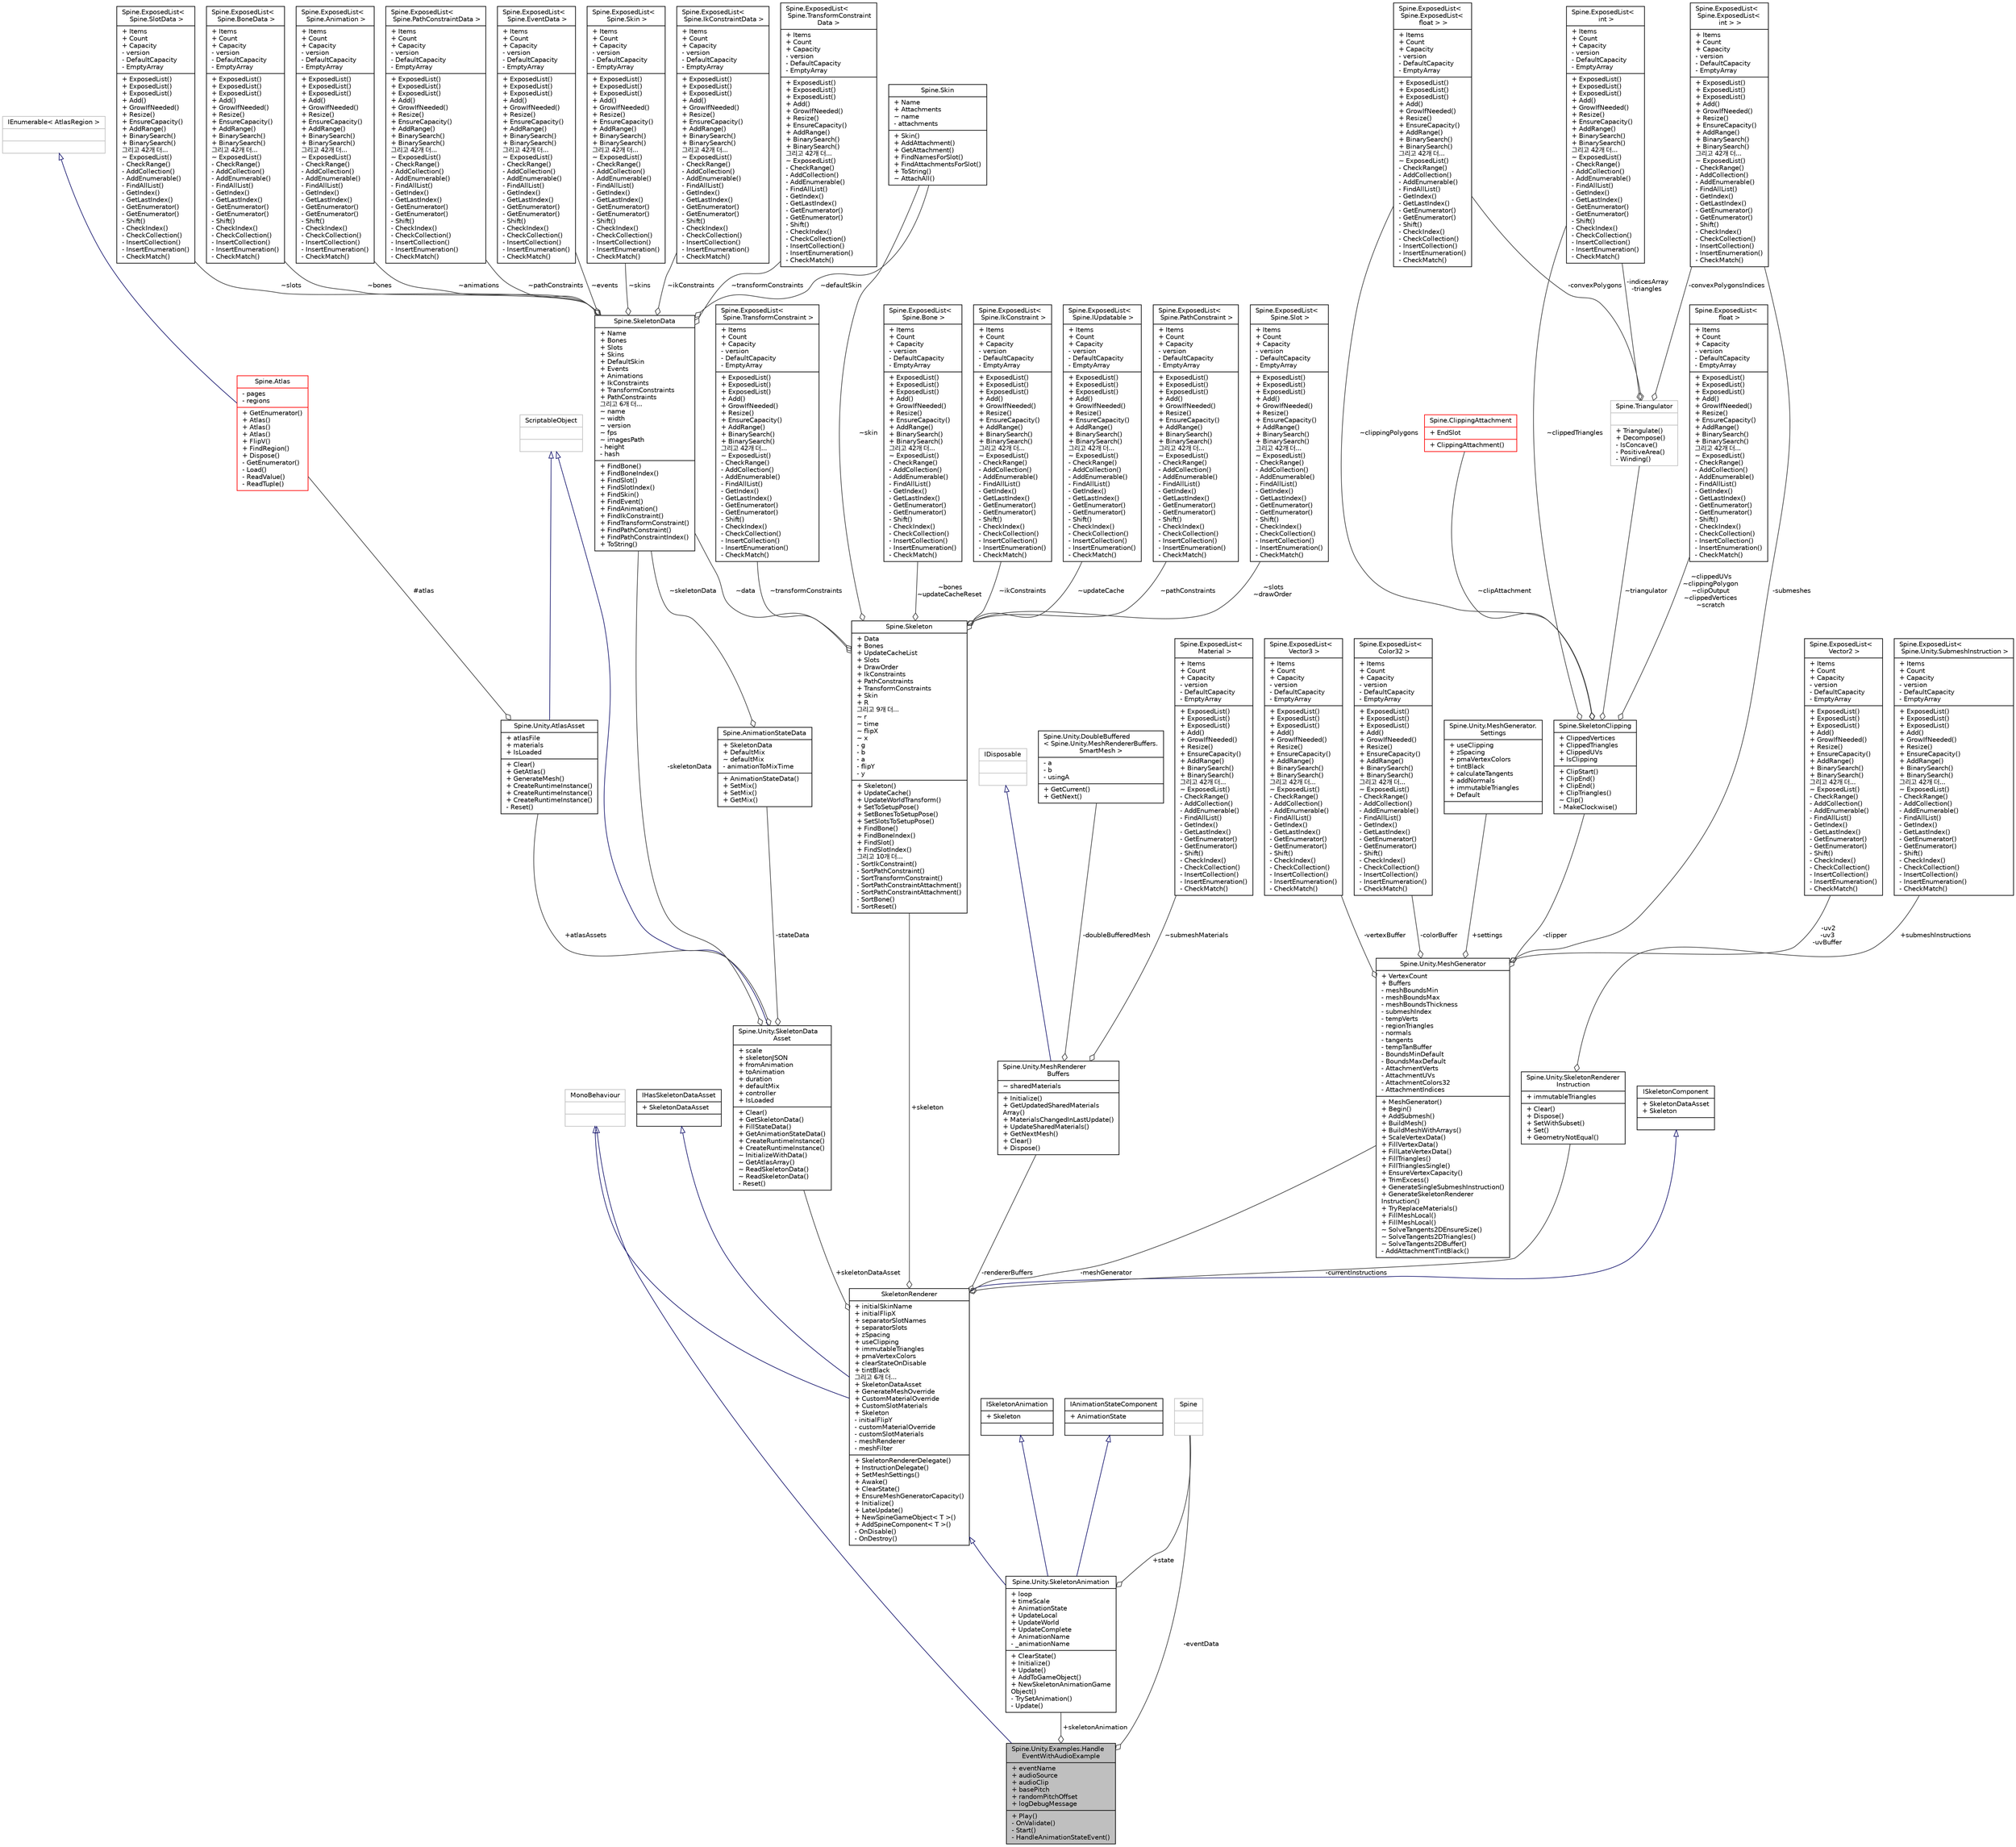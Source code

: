 digraph "Spine.Unity.Examples.HandleEventWithAudioExample"
{
 // LATEX_PDF_SIZE
  edge [fontname="Helvetica",fontsize="10",labelfontname="Helvetica",labelfontsize="10"];
  node [fontname="Helvetica",fontsize="10",shape=record];
  Node1 [label="{Spine.Unity.Examples.Handle\lEventWithAudioExample\n|+ eventName\l+ audioSource\l+ audioClip\l+ basePitch\l+ randomPitchOffset\l+ logDebugMessage\l|+ Play()\l- OnValidate()\l- Start()\l- HandleAnimationStateEvent()\l}",height=0.2,width=0.4,color="black", fillcolor="grey75", style="filled", fontcolor="black",tooltip=" "];
  Node2 -> Node1 [dir="back",color="midnightblue",fontsize="10",style="solid",arrowtail="onormal",fontname="Helvetica"];
  Node2 [label="{MonoBehaviour\n||}",height=0.2,width=0.4,color="grey75", fillcolor="white", style="filled",tooltip=" "];
  Node3 -> Node1 [color="grey25",fontsize="10",style="solid",label=" +skeletonAnimation" ,arrowhead="odiamond",fontname="Helvetica"];
  Node3 [label="{Spine.Unity.SkeletonAnimation\n|+ loop\l+ timeScale\l+ AnimationState\l+ UpdateLocal\l+ UpdateWorld\l+ UpdateComplete\l+ AnimationName\l- _animationName\l|+ ClearState()\l+ Initialize()\l+ Update()\l+ AddToGameObject()\l+ NewSkeletonAnimationGame\lObject()\l- TrySetAnimation()\l- Update()\l}",height=0.2,width=0.4,color="black", fillcolor="white", style="filled",URL="$class_spine_1_1_unity_1_1_skeleton_animation.html",tooltip=" "];
  Node4 -> Node3 [dir="back",color="midnightblue",fontsize="10",style="solid",arrowtail="onormal",fontname="Helvetica"];
  Node4 [label="{SkeletonRenderer\n|+ initialSkinName\l+ initialFlipX\l+ separatorSlotNames\l+ separatorSlots\l+ zSpacing\l+ useClipping\l+ immutableTriangles\l+ pmaVertexColors\l+ clearStateOnDisable\l+ tintBlack\l그리고 6개 더...\l+ SkeletonDataAsset\l+ GenerateMeshOverride\l+ CustomMaterialOverride\l+ CustomSlotMaterials\l+ Skeleton\l- initialFlipY\l- customMaterialOverride\l- customSlotMaterials\l- meshRenderer\l- meshFilter\l|+ SkeletonRendererDelegate()\l+ InstructionDelegate()\l+ SetMeshSettings()\l+ Awake()\l+ ClearState()\l+ EnsureMeshGeneratorCapacity()\l+ Initialize()\l+ LateUpdate()\l+ NewSpineGameObject\< T \>()\l+ AddSpineComponent\< T \>()\l- OnDisable()\l- OnDestroy()\l}",height=0.2,width=0.4,color="black", fillcolor="white", style="filled",URL="$class_spine_1_1_unity_1_1_skeleton_renderer.html",tooltip="Renders a skeleton."];
  Node2 -> Node4 [dir="back",color="midnightblue",fontsize="10",style="solid",arrowtail="onormal",fontname="Helvetica"];
  Node5 -> Node4 [dir="back",color="midnightblue",fontsize="10",style="solid",arrowtail="onormal",fontname="Helvetica"];
  Node5 [label="{ISkeletonComponent\n|+ SkeletonDataAsset\l+ Skeleton\l|}",height=0.2,width=0.4,color="black", fillcolor="white", style="filled",URL="$interface_spine_1_1_unity_1_1_i_skeleton_component.html",tooltip="A Spine-Unity Component that manages a Spine.Skeleton instance, instantiated from a SkeletonDataAsset..."];
  Node6 -> Node4 [dir="back",color="midnightblue",fontsize="10",style="solid",arrowtail="onormal",fontname="Helvetica"];
  Node6 [label="{IHasSkeletonDataAsset\n|+ SkeletonDataAsset\l|}",height=0.2,width=0.4,color="black", fillcolor="white", style="filled",URL="$interface_spine_1_1_unity_1_1_i_has_skeleton_data_asset.html",tooltip="Holds a reference to a SkeletonDataAsset."];
  Node7 -> Node4 [color="grey25",fontsize="10",style="solid",label=" +skeletonDataAsset" ,arrowhead="odiamond",fontname="Helvetica"];
  Node7 [label="{Spine.Unity.SkeletonData\lAsset\n|+ scale\l+ skeletonJSON\l+ fromAnimation\l+ toAnimation\l+ duration\l+ defaultMix\l+ controller\l+ IsLoaded\l|+ Clear()\l+ GetSkeletonData()\l+ FillStateData()\l+ GetAnimationStateData()\l+ CreateRuntimeInstance()\l+ CreateRuntimeInstance()\l~ InitializeWithData()\l~ GetAtlasArray()\l~ ReadSkeletonData()\l~ ReadSkeletonData()\l- Reset()\l}",height=0.2,width=0.4,color="black", fillcolor="white", style="filled",URL="$class_spine_1_1_unity_1_1_skeleton_data_asset.html",tooltip=" "];
  Node8 -> Node7 [dir="back",color="midnightblue",fontsize="10",style="solid",arrowtail="onormal",fontname="Helvetica"];
  Node8 [label="{ScriptableObject\n||}",height=0.2,width=0.4,color="grey75", fillcolor="white", style="filled",tooltip=" "];
  Node9 -> Node7 [color="grey25",fontsize="10",style="solid",label=" -stateData" ,arrowhead="odiamond",fontname="Helvetica"];
  Node9 [label="{Spine.AnimationStateData\n|+ SkeletonData\l+ DefaultMix\l~ defaultMix\l- animationToMixTime\l|+ AnimationStateData()\l+ SetMix()\l+ SetMix()\l+ GetMix()\l}",height=0.2,width=0.4,color="black", fillcolor="white", style="filled",URL="$class_spine_1_1_animation_state_data.html",tooltip="Stores mix (crossfade) durations to be applied when AnimationState animations are changed."];
  Node10 -> Node9 [color="grey25",fontsize="10",style="solid",label=" ~skeletonData" ,arrowhead="odiamond",fontname="Helvetica"];
  Node10 [label="{Spine.SkeletonData\n|+ Name\l+ Bones\l+ Slots\l+ Skins\l+ DefaultSkin\l+ Events\l+ Animations\l+ IkConstraints\l+ TransformConstraints\l+ PathConstraints\l그리고 6개 더...\l~ name\l~ width\l~ version\l~ fps\l~ imagesPath\l- height\l- hash\l|+ FindBone()\l+ FindBoneIndex()\l+ FindSlot()\l+ FindSlotIndex()\l+ FindSkin()\l+ FindEvent()\l+ FindAnimation()\l+ FindIkConstraint()\l+ FindTransformConstraint()\l+ FindPathConstraint()\l+ FindPathConstraintIndex()\l+ ToString()\l}",height=0.2,width=0.4,color="black", fillcolor="white", style="filled",URL="$class_spine_1_1_skeleton_data.html",tooltip="Stores the setup pose and all of the stateless data for a skeleton."];
  Node11 -> Node10 [color="grey25",fontsize="10",style="solid",label=" ~animations" ,arrowhead="odiamond",fontname="Helvetica"];
  Node11 [label="{Spine.ExposedList\<\l Spine.Animation \>\n|+ Items\l+ Count\l+ Capacity\l- version\l- DefaultCapacity\l- EmptyArray\l|+ ExposedList()\l+ ExposedList()\l+ ExposedList()\l+ Add()\l+ GrowIfNeeded()\l+ Resize()\l+ EnsureCapacity()\l+ AddRange()\l+ BinarySearch()\l+ BinarySearch()\l그리고 42개 더...\l~ ExposedList()\l- CheckRange()\l- AddCollection()\l- AddEnumerable()\l- FindAllList()\l- GetIndex()\l- GetLastIndex()\l- GetEnumerator()\l- GetEnumerator()\l- Shift()\l- CheckIndex()\l- CheckCollection()\l- InsertCollection()\l- InsertEnumeration()\l- CheckMatch()\l}",height=0.2,width=0.4,color="black", fillcolor="white", style="filled",URL="$class_spine_1_1_exposed_list.html",tooltip=" "];
  Node12 -> Node10 [color="grey25",fontsize="10",style="solid",label=" ~pathConstraints" ,arrowhead="odiamond",fontname="Helvetica"];
  Node12 [label="{Spine.ExposedList\<\l Spine.PathConstraintData \>\n|+ Items\l+ Count\l+ Capacity\l- version\l- DefaultCapacity\l- EmptyArray\l|+ ExposedList()\l+ ExposedList()\l+ ExposedList()\l+ Add()\l+ GrowIfNeeded()\l+ Resize()\l+ EnsureCapacity()\l+ AddRange()\l+ BinarySearch()\l+ BinarySearch()\l그리고 42개 더...\l~ ExposedList()\l- CheckRange()\l- AddCollection()\l- AddEnumerable()\l- FindAllList()\l- GetIndex()\l- GetLastIndex()\l- GetEnumerator()\l- GetEnumerator()\l- Shift()\l- CheckIndex()\l- CheckCollection()\l- InsertCollection()\l- InsertEnumeration()\l- CheckMatch()\l}",height=0.2,width=0.4,color="black", fillcolor="white", style="filled",URL="$class_spine_1_1_exposed_list.html",tooltip=" "];
  Node13 -> Node10 [color="grey25",fontsize="10",style="solid",label=" ~events" ,arrowhead="odiamond",fontname="Helvetica"];
  Node13 [label="{Spine.ExposedList\<\l Spine.EventData \>\n|+ Items\l+ Count\l+ Capacity\l- version\l- DefaultCapacity\l- EmptyArray\l|+ ExposedList()\l+ ExposedList()\l+ ExposedList()\l+ Add()\l+ GrowIfNeeded()\l+ Resize()\l+ EnsureCapacity()\l+ AddRange()\l+ BinarySearch()\l+ BinarySearch()\l그리고 42개 더...\l~ ExposedList()\l- CheckRange()\l- AddCollection()\l- AddEnumerable()\l- FindAllList()\l- GetIndex()\l- GetLastIndex()\l- GetEnumerator()\l- GetEnumerator()\l- Shift()\l- CheckIndex()\l- CheckCollection()\l- InsertCollection()\l- InsertEnumeration()\l- CheckMatch()\l}",height=0.2,width=0.4,color="black", fillcolor="white", style="filled",URL="$class_spine_1_1_exposed_list.html",tooltip=" "];
  Node14 -> Node10 [color="grey25",fontsize="10",style="solid",label=" ~skins" ,arrowhead="odiamond",fontname="Helvetica"];
  Node14 [label="{Spine.ExposedList\<\l Spine.Skin \>\n|+ Items\l+ Count\l+ Capacity\l- version\l- DefaultCapacity\l- EmptyArray\l|+ ExposedList()\l+ ExposedList()\l+ ExposedList()\l+ Add()\l+ GrowIfNeeded()\l+ Resize()\l+ EnsureCapacity()\l+ AddRange()\l+ BinarySearch()\l+ BinarySearch()\l그리고 42개 더...\l~ ExposedList()\l- CheckRange()\l- AddCollection()\l- AddEnumerable()\l- FindAllList()\l- GetIndex()\l- GetLastIndex()\l- GetEnumerator()\l- GetEnumerator()\l- Shift()\l- CheckIndex()\l- CheckCollection()\l- InsertCollection()\l- InsertEnumeration()\l- CheckMatch()\l}",height=0.2,width=0.4,color="black", fillcolor="white", style="filled",URL="$class_spine_1_1_exposed_list.html",tooltip=" "];
  Node15 -> Node10 [color="grey25",fontsize="10",style="solid",label=" ~defaultSkin" ,arrowhead="odiamond",fontname="Helvetica"];
  Node15 [label="{Spine.Skin\n|+ Name\l+ Attachments\l~ name\l- attachments\l|+ Skin()\l+ AddAttachment()\l+ GetAttachment()\l+ FindNamesForSlot()\l+ FindAttachmentsForSlot()\l+ ToString()\l~ AttachAll()\l}",height=0.2,width=0.4,color="black", fillcolor="white", style="filled",URL="$class_spine_1_1_skin.html",tooltip="Stores attachments by slot index and attachment name."];
  Node16 -> Node10 [color="grey25",fontsize="10",style="solid",label=" ~ikConstraints" ,arrowhead="odiamond",fontname="Helvetica"];
  Node16 [label="{Spine.ExposedList\<\l Spine.IkConstraintData \>\n|+ Items\l+ Count\l+ Capacity\l- version\l- DefaultCapacity\l- EmptyArray\l|+ ExposedList()\l+ ExposedList()\l+ ExposedList()\l+ Add()\l+ GrowIfNeeded()\l+ Resize()\l+ EnsureCapacity()\l+ AddRange()\l+ BinarySearch()\l+ BinarySearch()\l그리고 42개 더...\l~ ExposedList()\l- CheckRange()\l- AddCollection()\l- AddEnumerable()\l- FindAllList()\l- GetIndex()\l- GetLastIndex()\l- GetEnumerator()\l- GetEnumerator()\l- Shift()\l- CheckIndex()\l- CheckCollection()\l- InsertCollection()\l- InsertEnumeration()\l- CheckMatch()\l}",height=0.2,width=0.4,color="black", fillcolor="white", style="filled",URL="$class_spine_1_1_exposed_list.html",tooltip=" "];
  Node17 -> Node10 [color="grey25",fontsize="10",style="solid",label=" ~transformConstraints" ,arrowhead="odiamond",fontname="Helvetica"];
  Node17 [label="{Spine.ExposedList\<\l Spine.TransformConstraint\lData \>\n|+ Items\l+ Count\l+ Capacity\l- version\l- DefaultCapacity\l- EmptyArray\l|+ ExposedList()\l+ ExposedList()\l+ ExposedList()\l+ Add()\l+ GrowIfNeeded()\l+ Resize()\l+ EnsureCapacity()\l+ AddRange()\l+ BinarySearch()\l+ BinarySearch()\l그리고 42개 더...\l~ ExposedList()\l- CheckRange()\l- AddCollection()\l- AddEnumerable()\l- FindAllList()\l- GetIndex()\l- GetLastIndex()\l- GetEnumerator()\l- GetEnumerator()\l- Shift()\l- CheckIndex()\l- CheckCollection()\l- InsertCollection()\l- InsertEnumeration()\l- CheckMatch()\l}",height=0.2,width=0.4,color="black", fillcolor="white", style="filled",URL="$class_spine_1_1_exposed_list.html",tooltip=" "];
  Node18 -> Node10 [color="grey25",fontsize="10",style="solid",label=" ~slots" ,arrowhead="odiamond",fontname="Helvetica"];
  Node18 [label="{Spine.ExposedList\<\l Spine.SlotData \>\n|+ Items\l+ Count\l+ Capacity\l- version\l- DefaultCapacity\l- EmptyArray\l|+ ExposedList()\l+ ExposedList()\l+ ExposedList()\l+ Add()\l+ GrowIfNeeded()\l+ Resize()\l+ EnsureCapacity()\l+ AddRange()\l+ BinarySearch()\l+ BinarySearch()\l그리고 42개 더...\l~ ExposedList()\l- CheckRange()\l- AddCollection()\l- AddEnumerable()\l- FindAllList()\l- GetIndex()\l- GetLastIndex()\l- GetEnumerator()\l- GetEnumerator()\l- Shift()\l- CheckIndex()\l- CheckCollection()\l- InsertCollection()\l- InsertEnumeration()\l- CheckMatch()\l}",height=0.2,width=0.4,color="black", fillcolor="white", style="filled",URL="$class_spine_1_1_exposed_list.html",tooltip=" "];
  Node19 -> Node10 [color="grey25",fontsize="10",style="solid",label=" ~bones" ,arrowhead="odiamond",fontname="Helvetica"];
  Node19 [label="{Spine.ExposedList\<\l Spine.BoneData \>\n|+ Items\l+ Count\l+ Capacity\l- version\l- DefaultCapacity\l- EmptyArray\l|+ ExposedList()\l+ ExposedList()\l+ ExposedList()\l+ Add()\l+ GrowIfNeeded()\l+ Resize()\l+ EnsureCapacity()\l+ AddRange()\l+ BinarySearch()\l+ BinarySearch()\l그리고 42개 더...\l~ ExposedList()\l- CheckRange()\l- AddCollection()\l- AddEnumerable()\l- FindAllList()\l- GetIndex()\l- GetLastIndex()\l- GetEnumerator()\l- GetEnumerator()\l- Shift()\l- CheckIndex()\l- CheckCollection()\l- InsertCollection()\l- InsertEnumeration()\l- CheckMatch()\l}",height=0.2,width=0.4,color="black", fillcolor="white", style="filled",URL="$class_spine_1_1_exposed_list.html",tooltip=" "];
  Node10 -> Node7 [color="grey25",fontsize="10",style="solid",label=" -skeletonData" ,arrowhead="odiamond",fontname="Helvetica"];
  Node20 -> Node7 [color="grey25",fontsize="10",style="solid",label=" +atlasAssets" ,arrowhead="odiamond",fontname="Helvetica"];
  Node20 [label="{Spine.Unity.AtlasAsset\n|+ atlasFile\l+ materials\l+ IsLoaded\l|+ Clear()\l+ GetAtlas()\l+ GenerateMesh()\l+ CreateRuntimeInstance()\l+ CreateRuntimeInstance()\l+ CreateRuntimeInstance()\l- Reset()\l}",height=0.2,width=0.4,color="black", fillcolor="white", style="filled",URL="$class_spine_1_1_unity_1_1_atlas_asset.html",tooltip="Loads and stores a Spine atlas and list of materials."];
  Node8 -> Node20 [dir="back",color="midnightblue",fontsize="10",style="solid",arrowtail="onormal",fontname="Helvetica"];
  Node21 -> Node20 [color="grey25",fontsize="10",style="solid",label=" #atlas" ,arrowhead="odiamond",fontname="Helvetica"];
  Node21 [label="{Spine.Atlas\n|- pages\l- regions\l|+ GetEnumerator()\l+ Atlas()\l+ Atlas()\l+ Atlas()\l+ FlipV()\l+ FindRegion()\l+ Dispose()\l- GetEnumerator()\l- Load()\l- ReadValue()\l- ReadTuple()\l}",height=0.2,width=0.4,color="red", fillcolor="white", style="filled",URL="$class_spine_1_1_atlas.html",tooltip=" "];
  Node22 -> Node21 [dir="back",color="midnightblue",fontsize="10",style="solid",arrowtail="onormal",fontname="Helvetica"];
  Node22 [label="{IEnumerable\< AtlasRegion \>\n||}",height=0.2,width=0.4,color="grey75", fillcolor="white", style="filled",tooltip=" "];
  Node24 -> Node4 [color="grey25",fontsize="10",style="solid",label=" -rendererBuffers" ,arrowhead="odiamond",fontname="Helvetica"];
  Node24 [label="{Spine.Unity.MeshRenderer\lBuffers\n|~ sharedMaterials\l|+ Initialize()\l+ GetUpdatedSharedMaterials\lArray()\l+ MaterialsChangedInLastUpdate()\l+ UpdateSharedMaterials()\l+ GetNextMesh()\l+ Clear()\l+ Dispose()\l}",height=0.2,width=0.4,color="black", fillcolor="white", style="filled",URL="$class_spine_1_1_unity_1_1_mesh_renderer_buffers.html",tooltip=" "];
  Node25 -> Node24 [dir="back",color="midnightblue",fontsize="10",style="solid",arrowtail="onormal",fontname="Helvetica"];
  Node25 [label="{IDisposable\n||}",height=0.2,width=0.4,color="grey75", fillcolor="white", style="filled",tooltip=" "];
  Node26 -> Node24 [color="grey25",fontsize="10",style="solid",label=" -doubleBufferedMesh" ,arrowhead="odiamond",fontname="Helvetica"];
  Node26 [label="{Spine.Unity.DoubleBuffered\l\< Spine.Unity.MeshRendererBuffers.\lSmartMesh \>\n|- a\l- b\l- usingA\l|+ GetCurrent()\l+ GetNext()\l}",height=0.2,width=0.4,color="black", fillcolor="white", style="filled",URL="$class_spine_1_1_unity_1_1_double_buffered.html",tooltip=" "];
  Node27 -> Node24 [color="grey25",fontsize="10",style="solid",label=" ~submeshMaterials" ,arrowhead="odiamond",fontname="Helvetica"];
  Node27 [label="{Spine.ExposedList\<\l Material \>\n|+ Items\l+ Count\l+ Capacity\l- version\l- DefaultCapacity\l- EmptyArray\l|+ ExposedList()\l+ ExposedList()\l+ ExposedList()\l+ Add()\l+ GrowIfNeeded()\l+ Resize()\l+ EnsureCapacity()\l+ AddRange()\l+ BinarySearch()\l+ BinarySearch()\l그리고 42개 더...\l~ ExposedList()\l- CheckRange()\l- AddCollection()\l- AddEnumerable()\l- FindAllList()\l- GetIndex()\l- GetLastIndex()\l- GetEnumerator()\l- GetEnumerator()\l- Shift()\l- CheckIndex()\l- CheckCollection()\l- InsertCollection()\l- InsertEnumeration()\l- CheckMatch()\l}",height=0.2,width=0.4,color="black", fillcolor="white", style="filled",URL="$class_spine_1_1_exposed_list.html",tooltip=" "];
  Node28 -> Node4 [color="grey25",fontsize="10",style="solid",label=" -meshGenerator" ,arrowhead="odiamond",fontname="Helvetica"];
  Node28 [label="{Spine.Unity.MeshGenerator\n|+ VertexCount\l+ Buffers\l- meshBoundsMin\l- meshBoundsMax\l- meshBoundsThickness\l- submeshIndex\l- tempVerts\l- regionTriangles\l- normals\l- tangents\l- tempTanBuffer\l- BoundsMinDefault\l- BoundsMaxDefault\l- AttachmentVerts\l- AttachmentUVs\l- AttachmentColors32\l- AttachmentIndices\l|+ MeshGenerator()\l+ Begin()\l+ AddSubmesh()\l+ BuildMesh()\l+ BuildMeshWithArrays()\l+ ScaleVertexData()\l+ FillVertexData()\l+ FillLateVertexData()\l+ FillTriangles()\l+ FillTrianglesSingle()\l+ EnsureVertexCapacity()\l+ TrimExcess()\l+ GenerateSingleSubmeshInstruction()\l+ GenerateSkeletonRenderer\lInstruction()\l+ TryReplaceMaterials()\l+ FillMeshLocal()\l+ FillMeshLocal()\l~ SolveTangents2DEnsureSize()\l~ SolveTangents2DTriangles()\l~ SolveTangents2DBuffer()\l- AddAttachmentTintBlack()\l}",height=0.2,width=0.4,color="black", fillcolor="white", style="filled",URL="$class_spine_1_1_unity_1_1_mesh_generator.html",tooltip=" "];
  Node29 -> Node28 [color="grey25",fontsize="10",style="solid",label=" -clipper" ,arrowhead="odiamond",fontname="Helvetica"];
  Node29 [label="{Spine.SkeletonClipping\n|+ ClippedVertices\l+ ClippedTriangles\l+ ClippedUVs\l+ IsClipping\l|+ ClipStart()\l+ ClipEnd()\l+ ClipEnd()\l+ ClipTriangles()\l~ Clip()\l- MakeClockwise()\l}",height=0.2,width=0.4,color="black", fillcolor="white", style="filled",URL="$class_spine_1_1_skeleton_clipping.html",tooltip=" "];
  Node30 -> Node29 [color="grey25",fontsize="10",style="solid",label=" ~clipAttachment" ,arrowhead="odiamond",fontname="Helvetica"];
  Node30 [label="{Spine.ClippingAttachment\n|+ EndSlot\l|+ ClippingAttachment()\l}",height=0.2,width=0.4,color="red", fillcolor="white", style="filled",URL="$class_spine_1_1_clipping_attachment.html",tooltip=" "];
  Node35 -> Node29 [color="grey25",fontsize="10",style="solid",label=" ~clippedUVs\n~clippingPolygon\n~clipOutput\n~clippedVertices\n~scratch" ,arrowhead="odiamond",fontname="Helvetica"];
  Node35 [label="{Spine.ExposedList\<\l float \>\n|+ Items\l+ Count\l+ Capacity\l- version\l- DefaultCapacity\l- EmptyArray\l|+ ExposedList()\l+ ExposedList()\l+ ExposedList()\l+ Add()\l+ GrowIfNeeded()\l+ Resize()\l+ EnsureCapacity()\l+ AddRange()\l+ BinarySearch()\l+ BinarySearch()\l그리고 42개 더...\l~ ExposedList()\l- CheckRange()\l- AddCollection()\l- AddEnumerable()\l- FindAllList()\l- GetIndex()\l- GetLastIndex()\l- GetEnumerator()\l- GetEnumerator()\l- Shift()\l- CheckIndex()\l- CheckCollection()\l- InsertCollection()\l- InsertEnumeration()\l- CheckMatch()\l}",height=0.2,width=0.4,color="black", fillcolor="white", style="filled",URL="$class_spine_1_1_exposed_list.html",tooltip=" "];
  Node36 -> Node29 [color="grey25",fontsize="10",style="solid",label=" ~clippedTriangles" ,arrowhead="odiamond",fontname="Helvetica"];
  Node36 [label="{Spine.ExposedList\<\l int \>\n|+ Items\l+ Count\l+ Capacity\l- version\l- DefaultCapacity\l- EmptyArray\l|+ ExposedList()\l+ ExposedList()\l+ ExposedList()\l+ Add()\l+ GrowIfNeeded()\l+ Resize()\l+ EnsureCapacity()\l+ AddRange()\l+ BinarySearch()\l+ BinarySearch()\l그리고 42개 더...\l~ ExposedList()\l- CheckRange()\l- AddCollection()\l- AddEnumerable()\l- FindAllList()\l- GetIndex()\l- GetLastIndex()\l- GetEnumerator()\l- GetEnumerator()\l- Shift()\l- CheckIndex()\l- CheckCollection()\l- InsertCollection()\l- InsertEnumeration()\l- CheckMatch()\l}",height=0.2,width=0.4,color="black", fillcolor="white", style="filled",URL="$class_spine_1_1_exposed_list.html",tooltip=" "];
  Node37 -> Node29 [color="grey25",fontsize="10",style="solid",label=" ~triangulator" ,arrowhead="odiamond",fontname="Helvetica"];
  Node37 [label="{Spine.Triangulator\n||+ Triangulate()\l+ Decompose()\l- IsConcave()\l- PositiveArea()\l- Winding()\l}",height=0.2,width=0.4,color="grey75", fillcolor="white", style="filled",tooltip=" "];
  Node36 -> Node37 [color="grey25",fontsize="10",style="solid",label=" -indicesArray\n-triangles" ,arrowhead="odiamond",fontname="Helvetica"];
  Node39 -> Node37 [color="grey25",fontsize="10",style="solid",label=" -convexPolygonsIndices" ,arrowhead="odiamond",fontname="Helvetica"];
  Node39 [label="{Spine.ExposedList\<\l Spine.ExposedList\<\l int \> \>\n|+ Items\l+ Count\l+ Capacity\l- version\l- DefaultCapacity\l- EmptyArray\l|+ ExposedList()\l+ ExposedList()\l+ ExposedList()\l+ Add()\l+ GrowIfNeeded()\l+ Resize()\l+ EnsureCapacity()\l+ AddRange()\l+ BinarySearch()\l+ BinarySearch()\l그리고 42개 더...\l~ ExposedList()\l- CheckRange()\l- AddCollection()\l- AddEnumerable()\l- FindAllList()\l- GetIndex()\l- GetLastIndex()\l- GetEnumerator()\l- GetEnumerator()\l- Shift()\l- CheckIndex()\l- CheckCollection()\l- InsertCollection()\l- InsertEnumeration()\l- CheckMatch()\l}",height=0.2,width=0.4,color="black", fillcolor="white", style="filled",URL="$class_spine_1_1_exposed_list.html",tooltip=" "];
  Node41 -> Node37 [color="grey25",fontsize="10",style="solid",label=" -convexPolygons" ,arrowhead="odiamond",fontname="Helvetica"];
  Node41 [label="{Spine.ExposedList\<\l Spine.ExposedList\<\l float \> \>\n|+ Items\l+ Count\l+ Capacity\l- version\l- DefaultCapacity\l- EmptyArray\l|+ ExposedList()\l+ ExposedList()\l+ ExposedList()\l+ Add()\l+ GrowIfNeeded()\l+ Resize()\l+ EnsureCapacity()\l+ AddRange()\l+ BinarySearch()\l+ BinarySearch()\l그리고 42개 더...\l~ ExposedList()\l- CheckRange()\l- AddCollection()\l- AddEnumerable()\l- FindAllList()\l- GetIndex()\l- GetLastIndex()\l- GetEnumerator()\l- GetEnumerator()\l- Shift()\l- CheckIndex()\l- CheckCollection()\l- InsertCollection()\l- InsertEnumeration()\l- CheckMatch()\l}",height=0.2,width=0.4,color="black", fillcolor="white", style="filled",URL="$class_spine_1_1_exposed_list.html",tooltip=" "];
  Node41 -> Node29 [color="grey25",fontsize="10",style="solid",label=" ~clippingPolygons" ,arrowhead="odiamond",fontname="Helvetica"];
  Node43 -> Node28 [color="grey25",fontsize="10",style="solid",label=" -uv2\n-uv3\n-uvBuffer" ,arrowhead="odiamond",fontname="Helvetica"];
  Node43 [label="{Spine.ExposedList\<\l Vector2 \>\n|+ Items\l+ Count\l+ Capacity\l- version\l- DefaultCapacity\l- EmptyArray\l|+ ExposedList()\l+ ExposedList()\l+ ExposedList()\l+ Add()\l+ GrowIfNeeded()\l+ Resize()\l+ EnsureCapacity()\l+ AddRange()\l+ BinarySearch()\l+ BinarySearch()\l그리고 42개 더...\l~ ExposedList()\l- CheckRange()\l- AddCollection()\l- AddEnumerable()\l- FindAllList()\l- GetIndex()\l- GetLastIndex()\l- GetEnumerator()\l- GetEnumerator()\l- Shift()\l- CheckIndex()\l- CheckCollection()\l- InsertCollection()\l- InsertEnumeration()\l- CheckMatch()\l}",height=0.2,width=0.4,color="black", fillcolor="white", style="filled",URL="$class_spine_1_1_exposed_list.html",tooltip=" "];
  Node39 -> Node28 [color="grey25",fontsize="10",style="solid",label=" -submeshes" ,arrowhead="odiamond",fontname="Helvetica"];
  Node44 -> Node28 [color="grey25",fontsize="10",style="solid",label=" -vertexBuffer" ,arrowhead="odiamond",fontname="Helvetica"];
  Node44 [label="{Spine.ExposedList\<\l Vector3 \>\n|+ Items\l+ Count\l+ Capacity\l- version\l- DefaultCapacity\l- EmptyArray\l|+ ExposedList()\l+ ExposedList()\l+ ExposedList()\l+ Add()\l+ GrowIfNeeded()\l+ Resize()\l+ EnsureCapacity()\l+ AddRange()\l+ BinarySearch()\l+ BinarySearch()\l그리고 42개 더...\l~ ExposedList()\l- CheckRange()\l- AddCollection()\l- AddEnumerable()\l- FindAllList()\l- GetIndex()\l- GetLastIndex()\l- GetEnumerator()\l- GetEnumerator()\l- Shift()\l- CheckIndex()\l- CheckCollection()\l- InsertCollection()\l- InsertEnumeration()\l- CheckMatch()\l}",height=0.2,width=0.4,color="black", fillcolor="white", style="filled",URL="$class_spine_1_1_exposed_list.html",tooltip=" "];
  Node45 -> Node28 [color="grey25",fontsize="10",style="solid",label=" -colorBuffer" ,arrowhead="odiamond",fontname="Helvetica"];
  Node45 [label="{Spine.ExposedList\<\l Color32 \>\n|+ Items\l+ Count\l+ Capacity\l- version\l- DefaultCapacity\l- EmptyArray\l|+ ExposedList()\l+ ExposedList()\l+ ExposedList()\l+ Add()\l+ GrowIfNeeded()\l+ Resize()\l+ EnsureCapacity()\l+ AddRange()\l+ BinarySearch()\l+ BinarySearch()\l그리고 42개 더...\l~ ExposedList()\l- CheckRange()\l- AddCollection()\l- AddEnumerable()\l- FindAllList()\l- GetIndex()\l- GetLastIndex()\l- GetEnumerator()\l- GetEnumerator()\l- Shift()\l- CheckIndex()\l- CheckCollection()\l- InsertCollection()\l- InsertEnumeration()\l- CheckMatch()\l}",height=0.2,width=0.4,color="black", fillcolor="white", style="filled",URL="$class_spine_1_1_exposed_list.html",tooltip=" "];
  Node46 -> Node28 [color="grey25",fontsize="10",style="solid",label=" +settings" ,arrowhead="odiamond",fontname="Helvetica"];
  Node46 [label="{Spine.Unity.MeshGenerator.\lSettings\n|+ useClipping\l+ zSpacing\l+ pmaVertexColors\l+ tintBlack\l+ calculateTangents\l+ addNormals\l+ immutableTriangles\l+ Default\l|}",height=0.2,width=0.4,color="black", fillcolor="white", style="filled",URL="$struct_spine_1_1_unity_1_1_mesh_generator_1_1_settings.html",tooltip=" "];
  Node47 -> Node4 [color="grey25",fontsize="10",style="solid",label=" +skeleton" ,arrowhead="odiamond",fontname="Helvetica"];
  Node47 [label="{Spine.Skeleton\n|+ Data\l+ Bones\l+ UpdateCacheList\l+ Slots\l+ DrawOrder\l+ IkConstraints\l+ PathConstraints\l+ TransformConstraints\l+ Skin\l+ R\l그리고 9개 더...\l~ r\l~ time\l~ flipX\l~ x\l- g\l- b\l- a\l- flipY\l- y\l|+ Skeleton()\l+ UpdateCache()\l+ UpdateWorldTransform()\l+ SetToSetupPose()\l+ SetBonesToSetupPose()\l+ SetSlotsToSetupPose()\l+ FindBone()\l+ FindBoneIndex()\l+ FindSlot()\l+ FindSlotIndex()\l그리고 10개 더...\l- SortIkConstraint()\l- SortPathConstraint()\l- SortTransformConstraint()\l- SortPathConstraintAttachment()\l- SortPathConstraintAttachment()\l- SortBone()\l- SortReset()\l}",height=0.2,width=0.4,color="black", fillcolor="white", style="filled",URL="$class_spine_1_1_skeleton.html",tooltip=" "];
  Node10 -> Node47 [color="grey25",fontsize="10",style="solid",label=" ~data" ,arrowhead="odiamond",fontname="Helvetica"];
  Node48 -> Node47 [color="grey25",fontsize="10",style="solid",label=" ~bones\n~updateCacheReset" ,arrowhead="odiamond",fontname="Helvetica"];
  Node48 [label="{Spine.ExposedList\<\l Spine.Bone \>\n|+ Items\l+ Count\l+ Capacity\l- version\l- DefaultCapacity\l- EmptyArray\l|+ ExposedList()\l+ ExposedList()\l+ ExposedList()\l+ Add()\l+ GrowIfNeeded()\l+ Resize()\l+ EnsureCapacity()\l+ AddRange()\l+ BinarySearch()\l+ BinarySearch()\l그리고 42개 더...\l~ ExposedList()\l- CheckRange()\l- AddCollection()\l- AddEnumerable()\l- FindAllList()\l- GetIndex()\l- GetLastIndex()\l- GetEnumerator()\l- GetEnumerator()\l- Shift()\l- CheckIndex()\l- CheckCollection()\l- InsertCollection()\l- InsertEnumeration()\l- CheckMatch()\l}",height=0.2,width=0.4,color="black", fillcolor="white", style="filled",URL="$class_spine_1_1_exposed_list.html",tooltip=" "];
  Node49 -> Node47 [color="grey25",fontsize="10",style="solid",label=" ~ikConstraints" ,arrowhead="odiamond",fontname="Helvetica"];
  Node49 [label="{Spine.ExposedList\<\l Spine.IkConstraint \>\n|+ Items\l+ Count\l+ Capacity\l- version\l- DefaultCapacity\l- EmptyArray\l|+ ExposedList()\l+ ExposedList()\l+ ExposedList()\l+ Add()\l+ GrowIfNeeded()\l+ Resize()\l+ EnsureCapacity()\l+ AddRange()\l+ BinarySearch()\l+ BinarySearch()\l그리고 42개 더...\l~ ExposedList()\l- CheckRange()\l- AddCollection()\l- AddEnumerable()\l- FindAllList()\l- GetIndex()\l- GetLastIndex()\l- GetEnumerator()\l- GetEnumerator()\l- Shift()\l- CheckIndex()\l- CheckCollection()\l- InsertCollection()\l- InsertEnumeration()\l- CheckMatch()\l}",height=0.2,width=0.4,color="black", fillcolor="white", style="filled",URL="$class_spine_1_1_exposed_list.html",tooltip=" "];
  Node50 -> Node47 [color="grey25",fontsize="10",style="solid",label=" ~updateCache" ,arrowhead="odiamond",fontname="Helvetica"];
  Node50 [label="{Spine.ExposedList\<\l Spine.IUpdatable \>\n|+ Items\l+ Count\l+ Capacity\l- version\l- DefaultCapacity\l- EmptyArray\l|+ ExposedList()\l+ ExposedList()\l+ ExposedList()\l+ Add()\l+ GrowIfNeeded()\l+ Resize()\l+ EnsureCapacity()\l+ AddRange()\l+ BinarySearch()\l+ BinarySearch()\l그리고 42개 더...\l~ ExposedList()\l- CheckRange()\l- AddCollection()\l- AddEnumerable()\l- FindAllList()\l- GetIndex()\l- GetLastIndex()\l- GetEnumerator()\l- GetEnumerator()\l- Shift()\l- CheckIndex()\l- CheckCollection()\l- InsertCollection()\l- InsertEnumeration()\l- CheckMatch()\l}",height=0.2,width=0.4,color="black", fillcolor="white", style="filled",URL="$class_spine_1_1_exposed_list.html",tooltip=" "];
  Node15 -> Node47 [color="grey25",fontsize="10",style="solid",label=" ~skin" ,arrowhead="odiamond",fontname="Helvetica"];
  Node51 -> Node47 [color="grey25",fontsize="10",style="solid",label=" ~pathConstraints" ,arrowhead="odiamond",fontname="Helvetica"];
  Node51 [label="{Spine.ExposedList\<\l Spine.PathConstraint \>\n|+ Items\l+ Count\l+ Capacity\l- version\l- DefaultCapacity\l- EmptyArray\l|+ ExposedList()\l+ ExposedList()\l+ ExposedList()\l+ Add()\l+ GrowIfNeeded()\l+ Resize()\l+ EnsureCapacity()\l+ AddRange()\l+ BinarySearch()\l+ BinarySearch()\l그리고 42개 더...\l~ ExposedList()\l- CheckRange()\l- AddCollection()\l- AddEnumerable()\l- FindAllList()\l- GetIndex()\l- GetLastIndex()\l- GetEnumerator()\l- GetEnumerator()\l- Shift()\l- CheckIndex()\l- CheckCollection()\l- InsertCollection()\l- InsertEnumeration()\l- CheckMatch()\l}",height=0.2,width=0.4,color="black", fillcolor="white", style="filled",URL="$class_spine_1_1_exposed_list.html",tooltip=" "];
  Node52 -> Node47 [color="grey25",fontsize="10",style="solid",label=" ~slots\n~drawOrder" ,arrowhead="odiamond",fontname="Helvetica"];
  Node52 [label="{Spine.ExposedList\<\l Spine.Slot \>\n|+ Items\l+ Count\l+ Capacity\l- version\l- DefaultCapacity\l- EmptyArray\l|+ ExposedList()\l+ ExposedList()\l+ ExposedList()\l+ Add()\l+ GrowIfNeeded()\l+ Resize()\l+ EnsureCapacity()\l+ AddRange()\l+ BinarySearch()\l+ BinarySearch()\l그리고 42개 더...\l~ ExposedList()\l- CheckRange()\l- AddCollection()\l- AddEnumerable()\l- FindAllList()\l- GetIndex()\l- GetLastIndex()\l- GetEnumerator()\l- GetEnumerator()\l- Shift()\l- CheckIndex()\l- CheckCollection()\l- InsertCollection()\l- InsertEnumeration()\l- CheckMatch()\l}",height=0.2,width=0.4,color="black", fillcolor="white", style="filled",URL="$class_spine_1_1_exposed_list.html",tooltip=" "];
  Node53 -> Node47 [color="grey25",fontsize="10",style="solid",label=" ~transformConstraints" ,arrowhead="odiamond",fontname="Helvetica"];
  Node53 [label="{Spine.ExposedList\<\l Spine.TransformConstraint \>\n|+ Items\l+ Count\l+ Capacity\l- version\l- DefaultCapacity\l- EmptyArray\l|+ ExposedList()\l+ ExposedList()\l+ ExposedList()\l+ Add()\l+ GrowIfNeeded()\l+ Resize()\l+ EnsureCapacity()\l+ AddRange()\l+ BinarySearch()\l+ BinarySearch()\l그리고 42개 더...\l~ ExposedList()\l- CheckRange()\l- AddCollection()\l- AddEnumerable()\l- FindAllList()\l- GetIndex()\l- GetLastIndex()\l- GetEnumerator()\l- GetEnumerator()\l- Shift()\l- CheckIndex()\l- CheckCollection()\l- InsertCollection()\l- InsertEnumeration()\l- CheckMatch()\l}",height=0.2,width=0.4,color="black", fillcolor="white", style="filled",URL="$class_spine_1_1_exposed_list.html",tooltip=" "];
  Node54 -> Node4 [color="grey25",fontsize="10",style="solid",label=" -currentInstructions" ,arrowhead="odiamond",fontname="Helvetica"];
  Node54 [label="{Spine.Unity.SkeletonRenderer\lInstruction\n|+ immutableTriangles\l|+ Clear()\l+ Dispose()\l+ SetWithSubset()\l+ Set()\l+ GeometryNotEqual()\l}",height=0.2,width=0.4,color="black", fillcolor="white", style="filled",URL="$class_spine_1_1_unity_1_1_skeleton_renderer_instruction.html",tooltip=" "];
  Node55 -> Node54 [color="grey25",fontsize="10",style="solid",label=" +submeshInstructions" ,arrowhead="odiamond",fontname="Helvetica"];
  Node55 [label="{Spine.ExposedList\<\l Spine.Unity.SubmeshInstruction \>\n|+ Items\l+ Count\l+ Capacity\l- version\l- DefaultCapacity\l- EmptyArray\l|+ ExposedList()\l+ ExposedList()\l+ ExposedList()\l+ Add()\l+ GrowIfNeeded()\l+ Resize()\l+ EnsureCapacity()\l+ AddRange()\l+ BinarySearch()\l+ BinarySearch()\l그리고 42개 더...\l~ ExposedList()\l- CheckRange()\l- AddCollection()\l- AddEnumerable()\l- FindAllList()\l- GetIndex()\l- GetLastIndex()\l- GetEnumerator()\l- GetEnumerator()\l- Shift()\l- CheckIndex()\l- CheckCollection()\l- InsertCollection()\l- InsertEnumeration()\l- CheckMatch()\l}",height=0.2,width=0.4,color="black", fillcolor="white", style="filled",URL="$class_spine_1_1_exposed_list.html",tooltip=" "];
  Node56 -> Node3 [dir="back",color="midnightblue",fontsize="10",style="solid",arrowtail="onormal",fontname="Helvetica"];
  Node56 [label="{ISkeletonAnimation\n|+ Skeleton\l|}",height=0.2,width=0.4,color="black", fillcolor="white", style="filled",URL="$interface_spine_1_1_unity_1_1_i_skeleton_animation.html",tooltip="A Spine-Unity Component that animates a Skeleton but not necessarily with a Spine...."];
  Node57 -> Node3 [dir="back",color="midnightblue",fontsize="10",style="solid",arrowtail="onormal",fontname="Helvetica"];
  Node57 [label="{IAnimationStateComponent\n|+ AnimationState\l|}",height=0.2,width=0.4,color="black", fillcolor="white", style="filled",URL="$interface_spine_1_1_unity_1_1_i_animation_state_component.html",tooltip="A Spine-Unity Component that uses a Spine.AnimationState to animate its skeleton."];
  Node58 -> Node3 [color="grey25",fontsize="10",style="solid",label=" +state" ,arrowhead="odiamond",fontname="Helvetica"];
  Node58 [label="{Spine\n||}",height=0.2,width=0.4,color="grey75", fillcolor="white", style="filled",tooltip=" "];
  Node58 -> Node1 [color="grey25",fontsize="10",style="solid",label=" -eventData" ,arrowhead="odiamond",fontname="Helvetica"];
}
